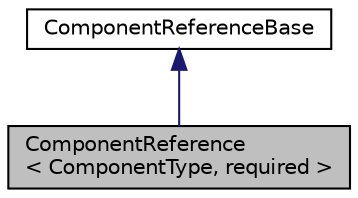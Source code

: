 digraph "ComponentReference&lt; ComponentType, required &gt;"
{
 // LATEX_PDF_SIZE
  edge [fontname="Helvetica",fontsize="10",labelfontname="Helvetica",labelfontsize="10"];
  node [fontname="Helvetica",fontsize="10",shape=record];
  Node1 [label="ComponentReference\l\< ComponentType, required \>",height=0.2,width=0.4,color="black", fillcolor="grey75", style="filled", fontcolor="black",tooltip="a reference to a component in the scene"];
  Node2 -> Node1 [dir="back",color="midnightblue",fontsize="10",style="solid",fontname="Helvetica"];
  Node2 [label="ComponentReferenceBase",height=0.2,width=0.4,color="black", fillcolor="white", style="filled",URL="$db/d86/classComponentReferenceBase.html",tooltip="abstract base class for templatized ComponentReferences"];
}
